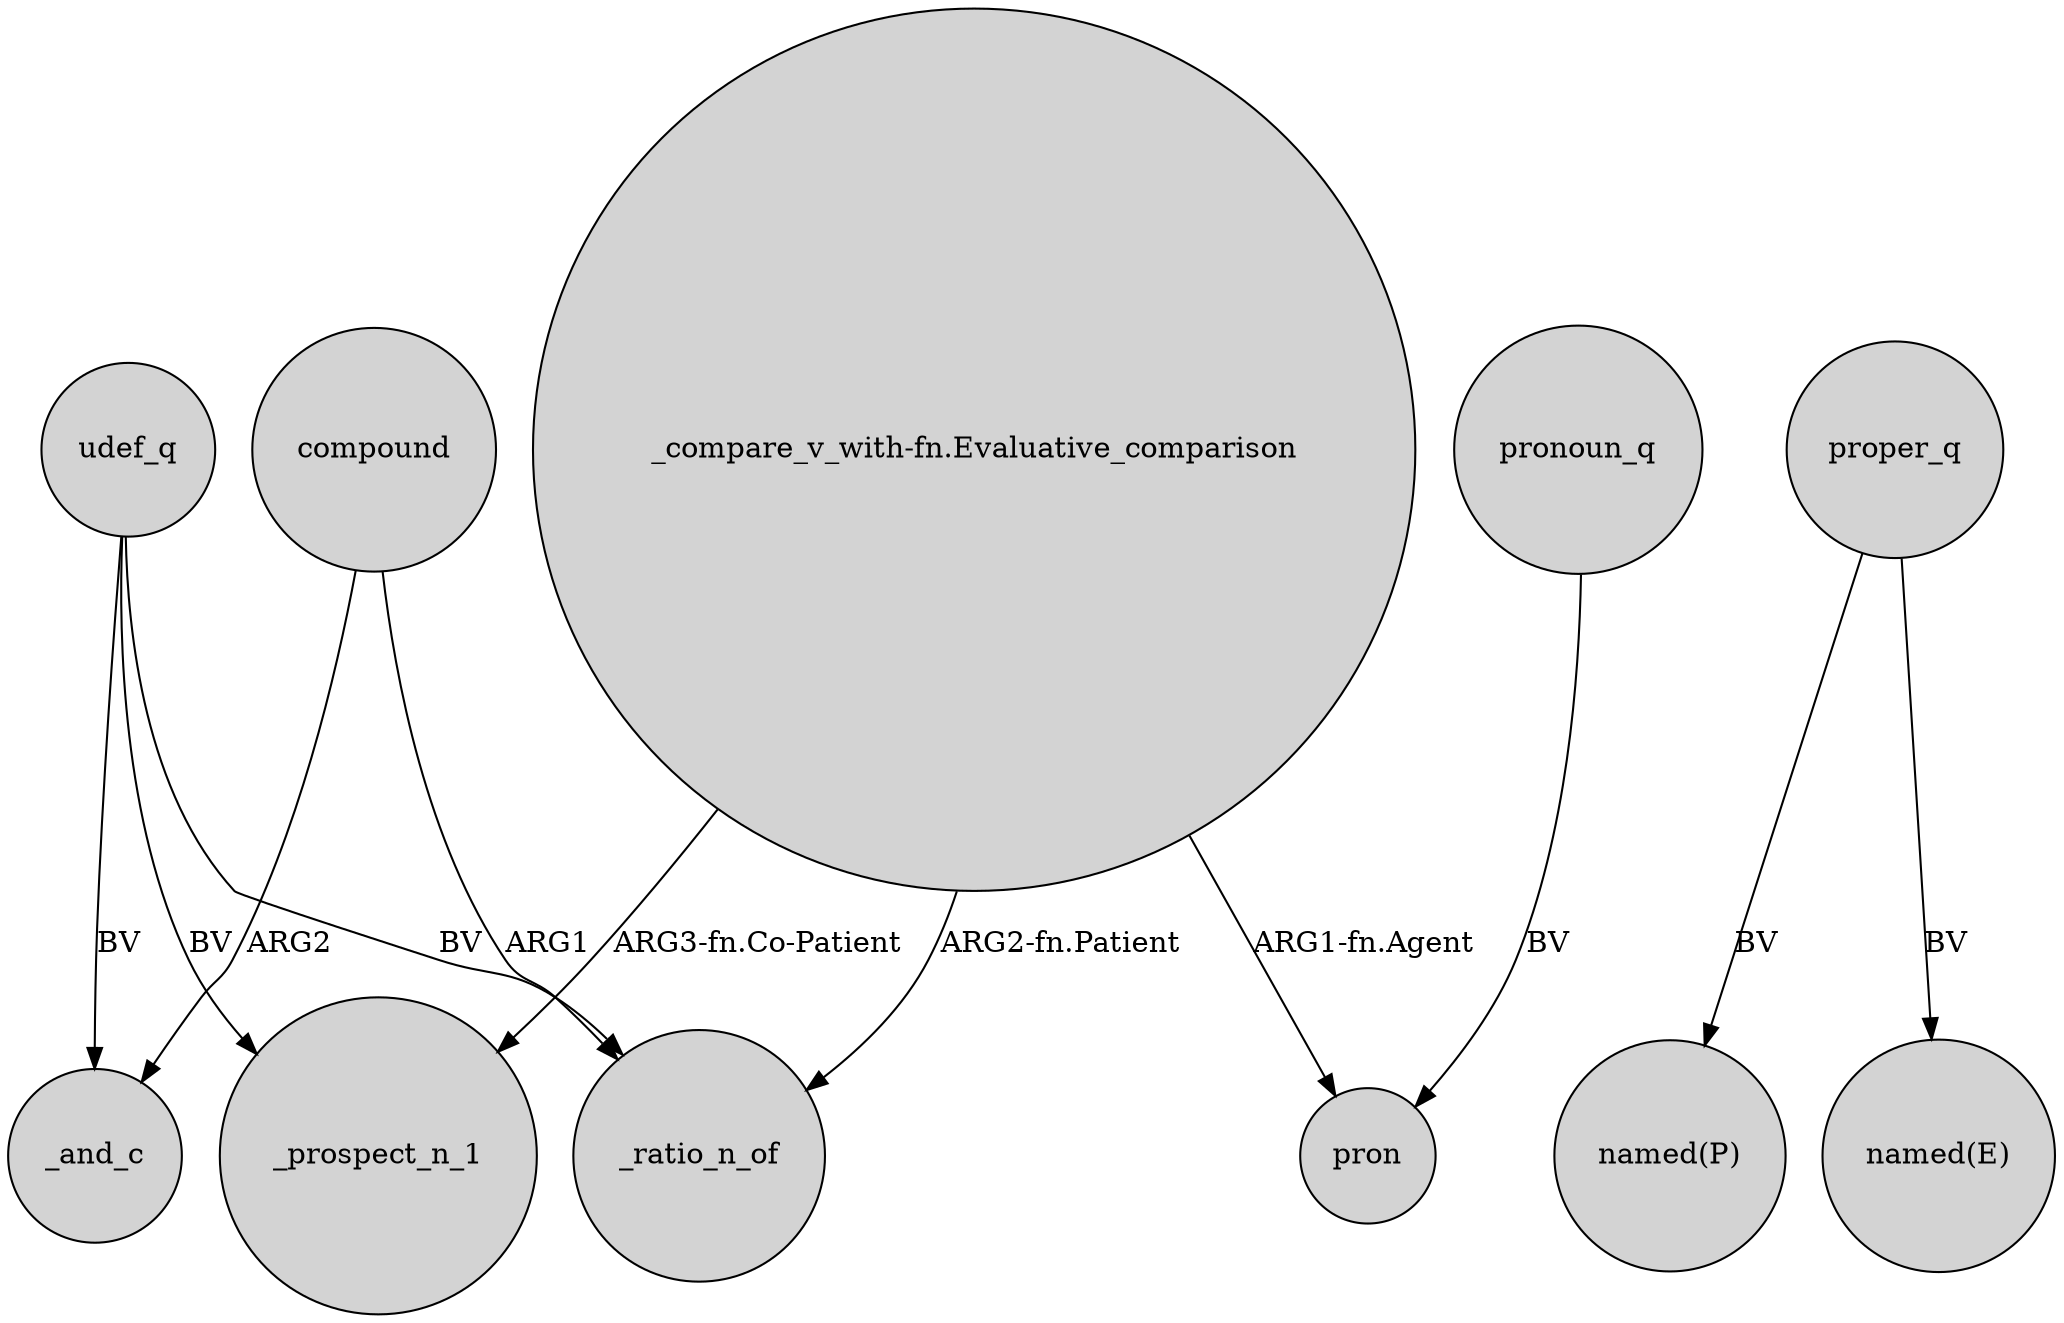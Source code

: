 digraph {
	node [shape=circle style=filled]
	"_compare_v_with-fn.Evaluative_comparison" -> _prospect_n_1 [label="ARG3-fn.Co-Patient"]
	compound -> _and_c [label=ARG2]
	proper_q -> "named(P)" [label=BV]
	proper_q -> "named(E)" [label=BV]
	udef_q -> _ratio_n_of [label=BV]
	"_compare_v_with-fn.Evaluative_comparison" -> pron [label="ARG1-fn.Agent"]
	udef_q -> _and_c [label=BV]
	udef_q -> _prospect_n_1 [label=BV]
	compound -> _ratio_n_of [label=ARG1]
	"_compare_v_with-fn.Evaluative_comparison" -> _ratio_n_of [label="ARG2-fn.Patient"]
	pronoun_q -> pron [label=BV]
}
